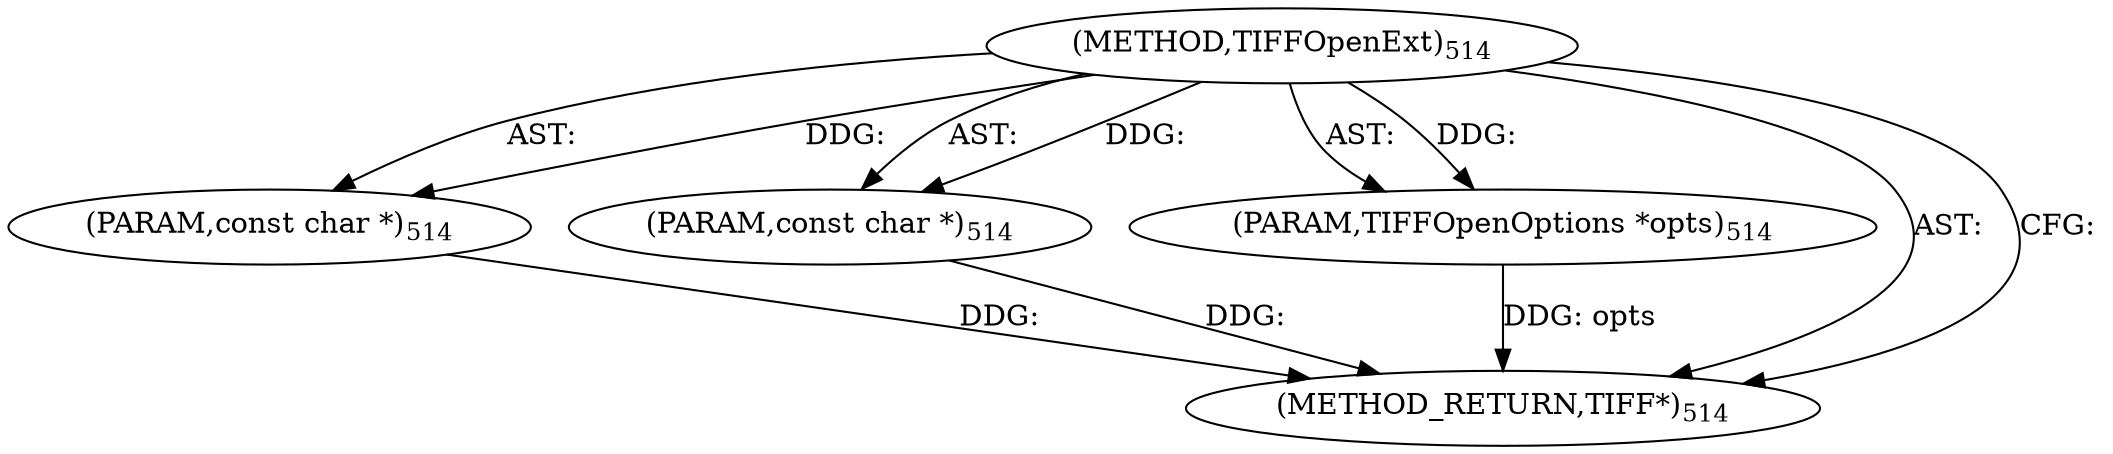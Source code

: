 digraph "TIFFOpenExt" {  
"9033" [label = <(METHOD,TIFFOpenExt)<SUB>514</SUB>> ]
"9034" [label = <(PARAM,const char *)<SUB>514</SUB>> ]
"9035" [label = <(PARAM,const char *)<SUB>514</SUB>> ]
"9036" [label = <(PARAM,TIFFOpenOptions *opts)<SUB>514</SUB>> ]
"9037" [label = <(METHOD_RETURN,TIFF*)<SUB>514</SUB>> ]
  "9033" -> "9034"  [ label = "AST: "] 
  "9033" -> "9035"  [ label = "AST: "] 
  "9033" -> "9036"  [ label = "AST: "] 
  "9033" -> "9037"  [ label = "AST: "] 
  "9033" -> "9037"  [ label = "CFG: "] 
  "9034" -> "9037"  [ label = "DDG: "] 
  "9035" -> "9037"  [ label = "DDG: "] 
  "9036" -> "9037"  [ label = "DDG: opts"] 
  "9033" -> "9034"  [ label = "DDG: "] 
  "9033" -> "9035"  [ label = "DDG: "] 
  "9033" -> "9036"  [ label = "DDG: "] 
}
